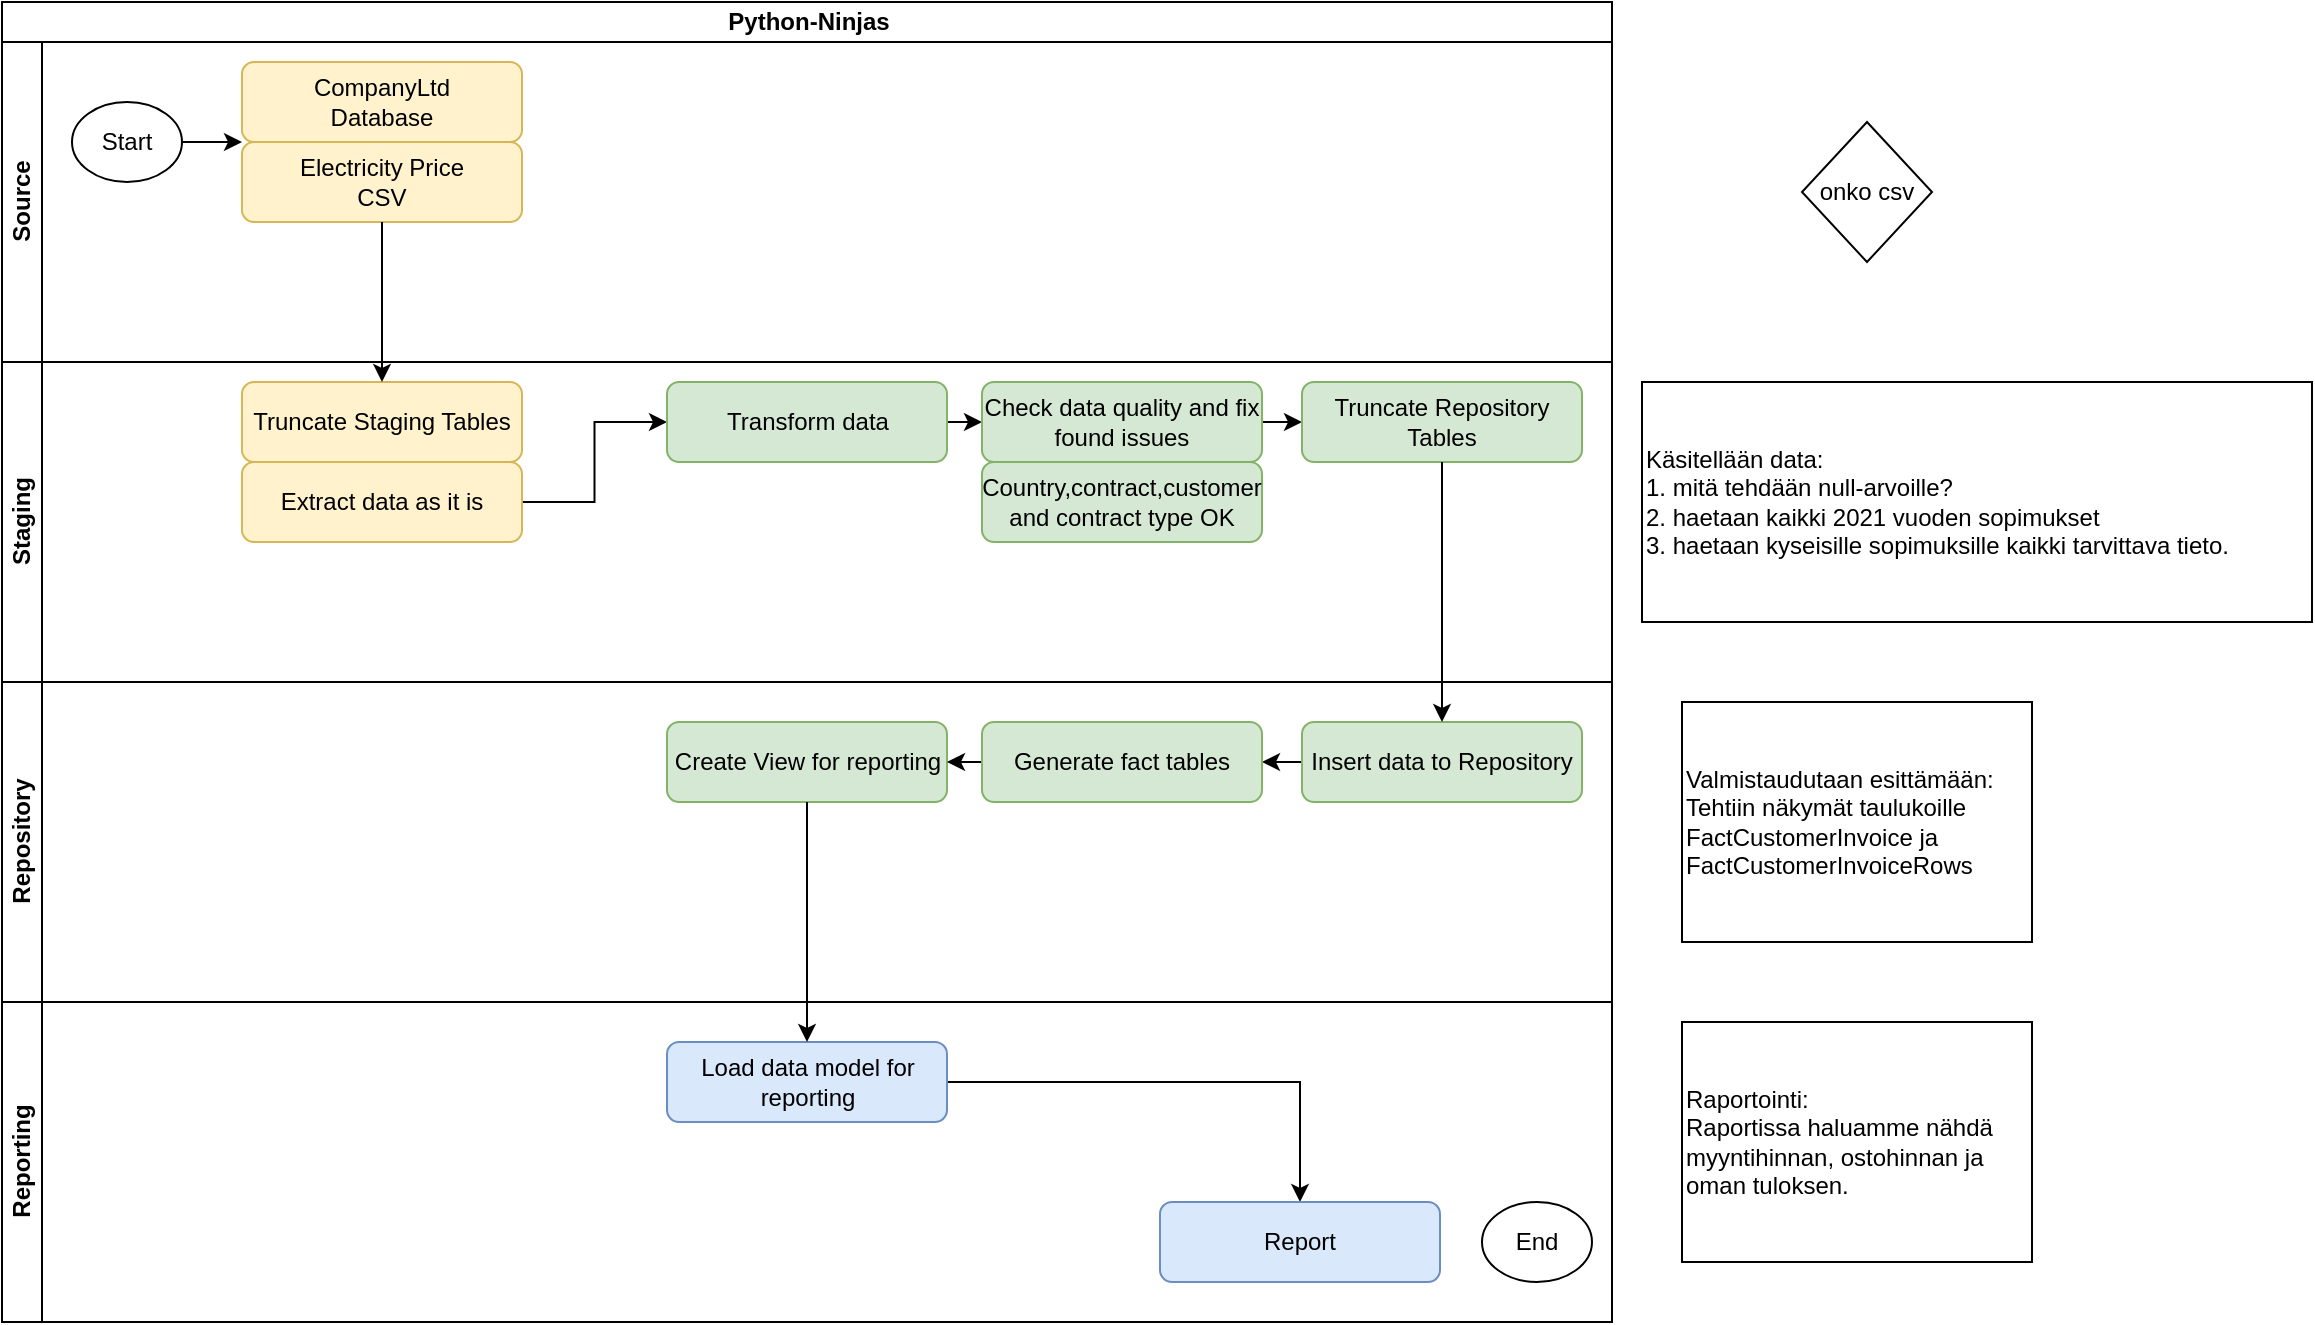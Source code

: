 <mxfile version="25.0.2">
  <diagram name="Page-1" id="8ui8sv6lmpGh5-gFNvdH">
    <mxGraphModel dx="1050" dy="621" grid="1" gridSize="10" guides="1" tooltips="1" connect="1" arrows="1" fold="1" page="1" pageScale="1" pageWidth="850" pageHeight="1100" math="0" shadow="0">
      <root>
        <mxCell id="0" />
        <mxCell id="1" parent="0" />
        <mxCell id="Pv9qg1BYju6EXQ4AXCYY-1" value="Python-Ninjas" style="swimlane;childLayout=stackLayout;resizeParent=1;resizeParentMax=0;horizontal=1;startSize=20;horizontalStack=0;html=1;swimlaneFillColor=none;gradientDirection=radial;" parent="1" vertex="1">
          <mxGeometry x="140" y="40" width="805" height="660" as="geometry" />
        </mxCell>
        <mxCell id="Pv9qg1BYju6EXQ4AXCYY-2" value="Source" style="swimlane;startSize=20;horizontal=0;html=1;" parent="Pv9qg1BYju6EXQ4AXCYY-1" vertex="1">
          <mxGeometry y="20" width="805" height="160" as="geometry" />
        </mxCell>
        <mxCell id="80l88r_WCgOmBz2-S1Oh-21" style="edgeStyle=orthogonalEdgeStyle;rounded=0;orthogonalLoop=1;jettySize=auto;html=1;exitX=1;exitY=0.5;exitDx=0;exitDy=0;entryX=0;entryY=1;entryDx=0;entryDy=0;" parent="Pv9qg1BYju6EXQ4AXCYY-2" source="Pv9qg1BYju6EXQ4AXCYY-38" target="80l88r_WCgOmBz2-S1Oh-2" edge="1">
          <mxGeometry relative="1" as="geometry" />
        </mxCell>
        <mxCell id="Pv9qg1BYju6EXQ4AXCYY-38" value="Start" style="ellipse;whiteSpace=wrap;html=1;fillColor=default;" parent="Pv9qg1BYju6EXQ4AXCYY-2" vertex="1">
          <mxGeometry x="35" y="30" width="55" height="40" as="geometry" />
        </mxCell>
        <mxCell id="80l88r_WCgOmBz2-S1Oh-2" value="CompanyLtd&lt;div&gt;Database&lt;/div&gt;" style="rounded=1;whiteSpace=wrap;html=1;fillColor=#fff2cc;strokeColor=#d6b656;" parent="Pv9qg1BYju6EXQ4AXCYY-2" vertex="1">
          <mxGeometry x="120" y="10" width="140" height="40" as="geometry" />
        </mxCell>
        <mxCell id="80l88r_WCgOmBz2-S1Oh-8" value="Electricity Price&lt;div&gt;CSV&lt;/div&gt;" style="rounded=1;whiteSpace=wrap;html=1;fillColor=#fff2cc;strokeColor=#d6b656;" parent="Pv9qg1BYju6EXQ4AXCYY-2" vertex="1">
          <mxGeometry x="120" y="50" width="140" height="40" as="geometry" />
        </mxCell>
        <mxCell id="Pv9qg1BYju6EXQ4AXCYY-3" value="Staging" style="swimlane;startSize=20;horizontal=0;html=1;" parent="Pv9qg1BYju6EXQ4AXCYY-1" vertex="1">
          <mxGeometry y="180" width="805" height="160" as="geometry" />
        </mxCell>
        <mxCell id="80l88r_WCgOmBz2-S1Oh-24" style="edgeStyle=orthogonalEdgeStyle;rounded=0;orthogonalLoop=1;jettySize=auto;html=1;exitX=1;exitY=0.5;exitDx=0;exitDy=0;entryX=0;entryY=0.5;entryDx=0;entryDy=0;" parent="Pv9qg1BYju6EXQ4AXCYY-3" source="Pv9qg1BYju6EXQ4AXCYY-47" target="G3pou8CoRzz35VWz5OwB-11" edge="1">
          <mxGeometry relative="1" as="geometry" />
        </mxCell>
        <mxCell id="Pv9qg1BYju6EXQ4AXCYY-47" value="Extract data as it is" style="rounded=1;whiteSpace=wrap;html=1;fillColor=#fff2cc;strokeColor=#d6b656;" parent="Pv9qg1BYju6EXQ4AXCYY-3" vertex="1">
          <mxGeometry x="120" y="50" width="140" height="40" as="geometry" />
        </mxCell>
        <mxCell id="80l88r_WCgOmBz2-S1Oh-25" style="edgeStyle=orthogonalEdgeStyle;rounded=0;orthogonalLoop=1;jettySize=auto;html=1;exitX=1;exitY=0.5;exitDx=0;exitDy=0;entryX=0;entryY=0.5;entryDx=0;entryDy=0;" parent="Pv9qg1BYju6EXQ4AXCYY-3" source="G3pou8CoRzz35VWz5OwB-11" target="80l88r_WCgOmBz2-S1Oh-12" edge="1">
          <mxGeometry relative="1" as="geometry" />
        </mxCell>
        <mxCell id="G3pou8CoRzz35VWz5OwB-11" value="Transform data" style="rounded=1;whiteSpace=wrap;html=1;fillColor=#d5e8d4;strokeColor=#82b366;" parent="Pv9qg1BYju6EXQ4AXCYY-3" vertex="1">
          <mxGeometry x="332.5" y="10" width="140" height="40" as="geometry" />
        </mxCell>
        <mxCell id="80l88r_WCgOmBz2-S1Oh-26" style="edgeStyle=orthogonalEdgeStyle;rounded=0;orthogonalLoop=1;jettySize=auto;html=1;exitX=1;exitY=0.5;exitDx=0;exitDy=0;entryX=0;entryY=0.5;entryDx=0;entryDy=0;" parent="Pv9qg1BYju6EXQ4AXCYY-3" source="80l88r_WCgOmBz2-S1Oh-12" target="80l88r_WCgOmBz2-S1Oh-17" edge="1">
          <mxGeometry relative="1" as="geometry" />
        </mxCell>
        <mxCell id="80l88r_WCgOmBz2-S1Oh-12" value="Check data quality and fix found issues" style="rounded=1;whiteSpace=wrap;html=1;fillColor=#d5e8d4;strokeColor=#82b366;" parent="Pv9qg1BYju6EXQ4AXCYY-3" vertex="1">
          <mxGeometry x="490" y="10" width="140" height="40" as="geometry" />
        </mxCell>
        <mxCell id="80l88r_WCgOmBz2-S1Oh-16" value="Truncate Staging Tables" style="rounded=1;whiteSpace=wrap;html=1;fillColor=#fff2cc;strokeColor=#d6b656;" parent="Pv9qg1BYju6EXQ4AXCYY-3" vertex="1">
          <mxGeometry x="120" y="10" width="140" height="40" as="geometry" />
        </mxCell>
        <mxCell id="80l88r_WCgOmBz2-S1Oh-17" value="Truncate Repository Tables" style="rounded=1;whiteSpace=wrap;html=1;fillColor=#d5e8d4;strokeColor=#82b366;" parent="Pv9qg1BYju6EXQ4AXCYY-3" vertex="1">
          <mxGeometry x="650" y="10" width="140" height="40" as="geometry" />
        </mxCell>
        <mxCell id="80l88r_WCgOmBz2-S1Oh-19" value="Country,contract,customer and contract type OK" style="rounded=1;whiteSpace=wrap;html=1;fillColor=#d5e8d4;strokeColor=#82b366;" parent="Pv9qg1BYju6EXQ4AXCYY-3" vertex="1">
          <mxGeometry x="490" y="50" width="140" height="40" as="geometry" />
        </mxCell>
        <mxCell id="Pv9qg1BYju6EXQ4AXCYY-4" value="Repository" style="swimlane;startSize=20;horizontal=0;html=1;" parent="Pv9qg1BYju6EXQ4AXCYY-1" vertex="1">
          <mxGeometry y="340" width="805" height="160" as="geometry" />
        </mxCell>
        <mxCell id="80l88r_WCgOmBz2-S1Oh-14" value="Create View for reporting" style="rounded=1;whiteSpace=wrap;html=1;fillColor=#d5e8d4;strokeColor=#82b366;" parent="Pv9qg1BYju6EXQ4AXCYY-4" vertex="1">
          <mxGeometry x="332.5" y="20" width="140" height="40" as="geometry" />
        </mxCell>
        <mxCell id="80l88r_WCgOmBz2-S1Oh-28" style="edgeStyle=orthogonalEdgeStyle;rounded=0;orthogonalLoop=1;jettySize=auto;html=1;exitX=0;exitY=0.5;exitDx=0;exitDy=0;entryX=1;entryY=0.5;entryDx=0;entryDy=0;" parent="Pv9qg1BYju6EXQ4AXCYY-4" source="80l88r_WCgOmBz2-S1Oh-13" target="80l88r_WCgOmBz2-S1Oh-18" edge="1">
          <mxGeometry relative="1" as="geometry" />
        </mxCell>
        <mxCell id="80l88r_WCgOmBz2-S1Oh-13" value="Insert data to Repository" style="rounded=1;whiteSpace=wrap;html=1;fillColor=#d5e8d4;strokeColor=#82b366;" parent="Pv9qg1BYju6EXQ4AXCYY-4" vertex="1">
          <mxGeometry x="650" y="20" width="140" height="40" as="geometry" />
        </mxCell>
        <mxCell id="80l88r_WCgOmBz2-S1Oh-29" style="edgeStyle=orthogonalEdgeStyle;rounded=0;orthogonalLoop=1;jettySize=auto;html=1;exitX=0;exitY=0.5;exitDx=0;exitDy=0;entryX=1;entryY=0.5;entryDx=0;entryDy=0;" parent="Pv9qg1BYju6EXQ4AXCYY-4" source="80l88r_WCgOmBz2-S1Oh-18" target="80l88r_WCgOmBz2-S1Oh-14" edge="1">
          <mxGeometry relative="1" as="geometry" />
        </mxCell>
        <mxCell id="80l88r_WCgOmBz2-S1Oh-18" value="Generate fact tables" style="rounded=1;whiteSpace=wrap;html=1;fillColor=#d5e8d4;strokeColor=#82b366;" parent="Pv9qg1BYju6EXQ4AXCYY-4" vertex="1">
          <mxGeometry x="490" y="20" width="140" height="40" as="geometry" />
        </mxCell>
        <mxCell id="Pv9qg1BYju6EXQ4AXCYY-37" value="Reporting" style="swimlane;startSize=20;horizontal=0;html=1;" parent="Pv9qg1BYju6EXQ4AXCYY-1" vertex="1">
          <mxGeometry y="500" width="805" height="160" as="geometry" />
        </mxCell>
        <mxCell id="80l88r_WCgOmBz2-S1Oh-31" style="edgeStyle=orthogonalEdgeStyle;rounded=0;orthogonalLoop=1;jettySize=auto;html=1;entryX=0.5;entryY=0;entryDx=0;entryDy=0;" parent="Pv9qg1BYju6EXQ4AXCYY-37" source="G3pou8CoRzz35VWz5OwB-12" target="80l88r_WCgOmBz2-S1Oh-11" edge="1">
          <mxGeometry relative="1" as="geometry" />
        </mxCell>
        <mxCell id="G3pou8CoRzz35VWz5OwB-12" value="Load data model for reporting" style="rounded=1;whiteSpace=wrap;html=1;fillColor=#dae8fc;strokeColor=#6c8ebf;" parent="Pv9qg1BYju6EXQ4AXCYY-37" vertex="1">
          <mxGeometry x="332.5" y="20" width="140" height="40" as="geometry" />
        </mxCell>
        <mxCell id="80l88r_WCgOmBz2-S1Oh-11" value="Report" style="rounded=1;whiteSpace=wrap;html=1;fillColor=#dae8fc;strokeColor=#6c8ebf;" parent="Pv9qg1BYju6EXQ4AXCYY-37" vertex="1">
          <mxGeometry x="579" y="100" width="140" height="40" as="geometry" />
        </mxCell>
        <mxCell id="80l88r_WCgOmBz2-S1Oh-15" value="End" style="ellipse;whiteSpace=wrap;html=1;" parent="Pv9qg1BYju6EXQ4AXCYY-37" vertex="1">
          <mxGeometry x="740" y="100" width="55" height="40" as="geometry" />
        </mxCell>
        <mxCell id="80l88r_WCgOmBz2-S1Oh-22" style="edgeStyle=orthogonalEdgeStyle;rounded=0;orthogonalLoop=1;jettySize=auto;html=1;exitX=0.5;exitY=1;exitDx=0;exitDy=0;entryX=0.5;entryY=0;entryDx=0;entryDy=0;" parent="Pv9qg1BYju6EXQ4AXCYY-1" source="80l88r_WCgOmBz2-S1Oh-8" target="80l88r_WCgOmBz2-S1Oh-16" edge="1">
          <mxGeometry relative="1" as="geometry" />
        </mxCell>
        <mxCell id="80l88r_WCgOmBz2-S1Oh-27" style="edgeStyle=orthogonalEdgeStyle;rounded=0;orthogonalLoop=1;jettySize=auto;html=1;exitX=0.5;exitY=1;exitDx=0;exitDy=0;entryX=0.5;entryY=0;entryDx=0;entryDy=0;" parent="Pv9qg1BYju6EXQ4AXCYY-1" source="80l88r_WCgOmBz2-S1Oh-17" target="80l88r_WCgOmBz2-S1Oh-13" edge="1">
          <mxGeometry relative="1" as="geometry" />
        </mxCell>
        <mxCell id="80l88r_WCgOmBz2-S1Oh-30" style="edgeStyle=orthogonalEdgeStyle;rounded=0;orthogonalLoop=1;jettySize=auto;html=1;exitX=0.5;exitY=1;exitDx=0;exitDy=0;entryX=0.5;entryY=0;entryDx=0;entryDy=0;" parent="Pv9qg1BYju6EXQ4AXCYY-1" source="80l88r_WCgOmBz2-S1Oh-14" target="G3pou8CoRzz35VWz5OwB-12" edge="1">
          <mxGeometry relative="1" as="geometry" />
        </mxCell>
        <mxCell id="Pv9qg1BYju6EXQ4AXCYY-48" value="onko csv" style="rhombus;whiteSpace=wrap;html=1;" parent="1" vertex="1">
          <mxGeometry x="1040" y="100" width="65" height="70" as="geometry" />
        </mxCell>
        <mxCell id="G3pou8CoRzz35VWz5OwB-23" value="Käsitellään data:&lt;br&gt;1. mitä tehdään null-arvoille?&lt;div style=&quot;line-height: 120%;&quot;&gt;2. haetaan kaikki 2021 vuoden sopimukset&lt;/div&gt;&lt;div style=&quot;line-height: 120%;&quot;&gt;3. haetaan kyseisille sopimuksille kaikki tarvittava tieto.&lt;/div&gt;" style="rounded=0;whiteSpace=wrap;html=1;align=left;" parent="1" vertex="1">
          <mxGeometry x="960" y="230" width="335" height="120" as="geometry" />
        </mxCell>
        <mxCell id="_mIp_raZZDrPmAC1FcaX-5" value="Valmistaudutaan esittämään:&lt;br&gt;Tehtiin näkymät taulukoille FactCustomerInvoice ja FactCustomerInvoiceRows" style="rounded=0;whiteSpace=wrap;html=1;align=left;" parent="1" vertex="1">
          <mxGeometry x="980" y="390" width="175" height="120" as="geometry" />
        </mxCell>
        <mxCell id="9CHtxIu7lOJZsnx2Lxe4-1" value="Raportointi:&lt;div&gt;Raportissa haluamme nähdä myyntihinnan, ostohinnan ja oman tuloksen.&lt;/div&gt;" style="rounded=0;whiteSpace=wrap;html=1;align=left;" vertex="1" parent="1">
          <mxGeometry x="980" y="550" width="175" height="120" as="geometry" />
        </mxCell>
      </root>
    </mxGraphModel>
  </diagram>
</mxfile>
